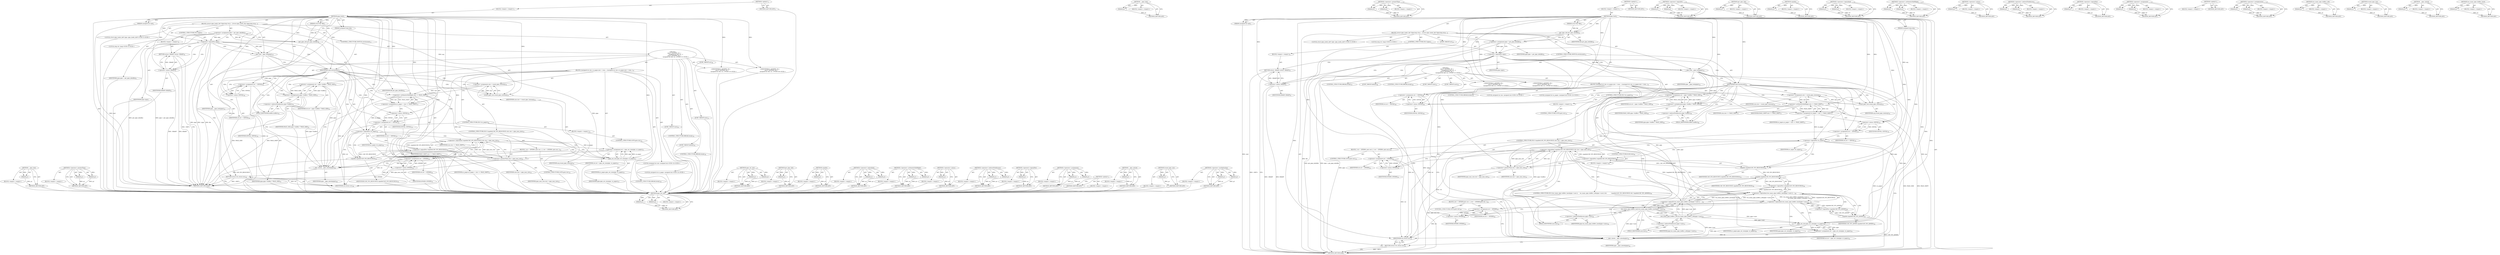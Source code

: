 digraph "too_many_pipe_buffers_hard" {
vulnerable_137 [label=<(METHOD,__pipe_lock)>];
vulnerable_138 [label=<(PARAM,p1)>];
vulnerable_139 [label=<(BLOCK,&lt;empty&gt;,&lt;empty&gt;)>];
vulnerable_140 [label=<(METHOD_RETURN,ANY)>];
vulnerable_159 [label=<(METHOD,&lt;operator&gt;.greaterThan)>];
vulnerable_160 [label=<(PARAM,p1)>];
vulnerable_161 [label=<(PARAM,p2)>];
vulnerable_162 [label=<(BLOCK,&lt;empty&gt;,&lt;empty&gt;)>];
vulnerable_163 [label=<(METHOD_RETURN,ANY)>];
vulnerable_6 [label=<(METHOD,&lt;global&gt;)<SUB>1</SUB>>];
vulnerable_7 [label=<(BLOCK,&lt;empty&gt;,&lt;empty&gt;)<SUB>1</SUB>>];
vulnerable_8 [label=<(METHOD,pipe_fcntl)<SUB>1</SUB>>];
vulnerable_9 [label=<(PARAM,struct file *file)<SUB>1</SUB>>];
vulnerable_10 [label=<(PARAM,unsigned int cmd)<SUB>1</SUB>>];
vulnerable_11 [label=<(PARAM,unsigned long arg)<SUB>1</SUB>>];
vulnerable_12 [label=<(BLOCK,{
	struct pipe_inode_info *pipe;
	long ret;

	p...,{
	struct pipe_inode_info *pipe;
	long ret;

	p...)<SUB>2</SUB>>];
vulnerable_13 [label="<(LOCAL,struct pipe_inode_info* pipe: pipe_inode_info*)<SUB>3</SUB>>"];
vulnerable_14 [label="<(LOCAL,long ret: long)<SUB>4</SUB>>"];
vulnerable_15 [label=<(&lt;operator&gt;.assignment,pipe = get_pipe_info(file))<SUB>6</SUB>>];
vulnerable_16 [label=<(IDENTIFIER,pipe,pipe = get_pipe_info(file))<SUB>6</SUB>>];
vulnerable_17 [label=<(get_pipe_info,get_pipe_info(file))<SUB>6</SUB>>];
vulnerable_18 [label=<(IDENTIFIER,file,get_pipe_info(file))<SUB>6</SUB>>];
vulnerable_19 [label=<(CONTROL_STRUCTURE,IF,if (!pipe))<SUB>7</SUB>>];
vulnerable_20 [label=<(&lt;operator&gt;.logicalNot,!pipe)<SUB>7</SUB>>];
vulnerable_21 [label=<(IDENTIFIER,pipe,!pipe)<SUB>7</SUB>>];
vulnerable_22 [label=<(BLOCK,&lt;empty&gt;,&lt;empty&gt;)<SUB>8</SUB>>];
vulnerable_23 [label=<(RETURN,return -EBADF;,return -EBADF;)<SUB>8</SUB>>];
vulnerable_24 [label=<(&lt;operator&gt;.minus,-EBADF)<SUB>8</SUB>>];
vulnerable_25 [label=<(IDENTIFIER,EBADF,-EBADF)<SUB>8</SUB>>];
vulnerable_26 [label=<(__pipe_lock,__pipe_lock(pipe))<SUB>10</SUB>>];
vulnerable_27 [label=<(IDENTIFIER,pipe,__pipe_lock(pipe))<SUB>10</SUB>>];
vulnerable_28 [label=<(CONTROL_STRUCTURE,SWITCH,switch(cmd))<SUB>12</SUB>>];
vulnerable_29 [label=<(IDENTIFIER,cmd,switch(cmd))<SUB>12</SUB>>];
vulnerable_30 [label="<(BLOCK,{
	case F_SETPIPE_SZ: {
		unsigned int size, nr...,{
	case F_SETPIPE_SZ: {
		unsigned int size, nr...)<SUB>12</SUB>>"];
vulnerable_31 [label=<(JUMP_TARGET,case)<SUB>13</SUB>>];
vulnerable_32 [label="<(IDENTIFIER,F_SETPIPE_SZ,{
	case F_SETPIPE_SZ: {
		unsigned int size, nr...)<SUB>13</SUB>>"];
vulnerable_33 [label=<(BLOCK,{
		unsigned int size, nr_pages;

		size = roun...,{
		unsigned int size, nr_pages;

		size = roun...)<SUB>13</SUB>>];
vulnerable_34 [label="<(LOCAL,unsigned int size: unsigned int)<SUB>14</SUB>>"];
vulnerable_35 [label="<(LOCAL,unsigned int nr_pages: unsigned int)<SUB>14</SUB>>"];
vulnerable_36 [label=<(&lt;operator&gt;.assignment,size = round_pipe_size(arg))<SUB>16</SUB>>];
vulnerable_37 [label=<(IDENTIFIER,size,size = round_pipe_size(arg))<SUB>16</SUB>>];
vulnerable_38 [label=<(round_pipe_size,round_pipe_size(arg))<SUB>16</SUB>>];
vulnerable_39 [label=<(IDENTIFIER,arg,round_pipe_size(arg))<SUB>16</SUB>>];
vulnerable_40 [label=<(&lt;operator&gt;.assignment,nr_pages = size &gt;&gt; PAGE_SHIFT)<SUB>17</SUB>>];
vulnerable_41 [label=<(IDENTIFIER,nr_pages,nr_pages = size &gt;&gt; PAGE_SHIFT)<SUB>17</SUB>>];
vulnerable_42 [label=<(&lt;operator&gt;.arithmeticShiftRight,size &gt;&gt; PAGE_SHIFT)<SUB>17</SUB>>];
vulnerable_43 [label=<(IDENTIFIER,size,size &gt;&gt; PAGE_SHIFT)<SUB>17</SUB>>];
vulnerable_44 [label=<(IDENTIFIER,PAGE_SHIFT,size &gt;&gt; PAGE_SHIFT)<SUB>17</SUB>>];
vulnerable_45 [label=<(&lt;operator&gt;.assignment,ret = -EINVAL)<SUB>19</SUB>>];
vulnerable_46 [label=<(IDENTIFIER,ret,ret = -EINVAL)<SUB>19</SUB>>];
vulnerable_47 [label=<(&lt;operator&gt;.minus,-EINVAL)<SUB>19</SUB>>];
vulnerable_48 [label=<(IDENTIFIER,EINVAL,-EINVAL)<SUB>19</SUB>>];
vulnerable_49 [label=<(CONTROL_STRUCTURE,IF,if (!nr_pages))<SUB>20</SUB>>];
vulnerable_50 [label=<(&lt;operator&gt;.logicalNot,!nr_pages)<SUB>20</SUB>>];
vulnerable_51 [label=<(IDENTIFIER,nr_pages,!nr_pages)<SUB>20</SUB>>];
vulnerable_52 [label=<(BLOCK,&lt;empty&gt;,&lt;empty&gt;)<SUB>21</SUB>>];
vulnerable_53 [label=<(CONTROL_STRUCTURE,GOTO,goto out;)<SUB>21</SUB>>];
vulnerable_54 [label=<(CONTROL_STRUCTURE,IF,if (!capable(CAP_SYS_RESOURCE) &amp;&amp; size &gt; pipe_max_size))<SUB>23</SUB>>];
vulnerable_55 [label=<(&lt;operator&gt;.logicalAnd,!capable(CAP_SYS_RESOURCE) &amp;&amp; size &gt; pipe_max_size)<SUB>23</SUB>>];
vulnerable_56 [label=<(&lt;operator&gt;.logicalNot,!capable(CAP_SYS_RESOURCE))<SUB>23</SUB>>];
vulnerable_57 [label=<(capable,capable(CAP_SYS_RESOURCE))<SUB>23</SUB>>];
vulnerable_58 [label=<(IDENTIFIER,CAP_SYS_RESOURCE,capable(CAP_SYS_RESOURCE))<SUB>23</SUB>>];
vulnerable_59 [label=<(&lt;operator&gt;.greaterThan,size &gt; pipe_max_size)<SUB>23</SUB>>];
vulnerable_60 [label=<(IDENTIFIER,size,size &gt; pipe_max_size)<SUB>23</SUB>>];
vulnerable_61 [label=<(IDENTIFIER,pipe_max_size,size &gt; pipe_max_size)<SUB>23</SUB>>];
vulnerable_62 [label=<(BLOCK,{
 			ret = -EPERM;
 			goto out;
 		},{
 			ret = -EPERM;
 			goto out;
 		})<SUB>23</SUB>>];
vulnerable_63 [label=<(&lt;operator&gt;.assignment,ret = -EPERM)<SUB>24</SUB>>];
vulnerable_64 [label=<(IDENTIFIER,ret,ret = -EPERM)<SUB>24</SUB>>];
vulnerable_65 [label=<(&lt;operator&gt;.minus,-EPERM)<SUB>24</SUB>>];
vulnerable_66 [label=<(IDENTIFIER,EPERM,-EPERM)<SUB>24</SUB>>];
vulnerable_67 [label=<(CONTROL_STRUCTURE,GOTO,goto out;)<SUB>25</SUB>>];
vulnerable_68 [label=<(&lt;operator&gt;.assignment,ret = pipe_set_size(pipe, nr_pages))<SUB>27</SUB>>];
vulnerable_69 [label=<(IDENTIFIER,ret,ret = pipe_set_size(pipe, nr_pages))<SUB>27</SUB>>];
vulnerable_70 [label=<(pipe_set_size,pipe_set_size(pipe, nr_pages))<SUB>27</SUB>>];
vulnerable_71 [label=<(IDENTIFIER,pipe,pipe_set_size(pipe, nr_pages))<SUB>27</SUB>>];
vulnerable_72 [label=<(IDENTIFIER,nr_pages,pipe_set_size(pipe, nr_pages))<SUB>27</SUB>>];
vulnerable_73 [label=<(CONTROL_STRUCTURE,BREAK,break;)<SUB>28</SUB>>];
vulnerable_74 [label=<(JUMP_TARGET,case)<SUB>30</SUB>>];
vulnerable_75 [label="<(IDENTIFIER,F_GETPIPE_SZ,{
	case F_SETPIPE_SZ: {
		unsigned int size, nr...)<SUB>30</SUB>>"];
vulnerable_76 [label=<(&lt;operator&gt;.assignment,ret = pipe-&gt;buffers * PAGE_SIZE)<SUB>31</SUB>>];
vulnerable_77 [label=<(IDENTIFIER,ret,ret = pipe-&gt;buffers * PAGE_SIZE)<SUB>31</SUB>>];
vulnerable_78 [label=<(&lt;operator&gt;.multiplication,pipe-&gt;buffers * PAGE_SIZE)<SUB>31</SUB>>];
vulnerable_79 [label=<(&lt;operator&gt;.indirectFieldAccess,pipe-&gt;buffers)<SUB>31</SUB>>];
vulnerable_80 [label=<(IDENTIFIER,pipe,pipe-&gt;buffers * PAGE_SIZE)<SUB>31</SUB>>];
vulnerable_81 [label=<(FIELD_IDENTIFIER,buffers,buffers)<SUB>31</SUB>>];
vulnerable_82 [label=<(IDENTIFIER,PAGE_SIZE,pipe-&gt;buffers * PAGE_SIZE)<SUB>31</SUB>>];
vulnerable_83 [label=<(CONTROL_STRUCTURE,BREAK,break;)<SUB>32</SUB>>];
vulnerable_84 [label=<(JUMP_TARGET,default)<SUB>33</SUB>>];
vulnerable_85 [label=<(&lt;operator&gt;.assignment,ret = -EINVAL)<SUB>34</SUB>>];
vulnerable_86 [label=<(IDENTIFIER,ret,ret = -EINVAL)<SUB>34</SUB>>];
vulnerable_87 [label=<(&lt;operator&gt;.minus,-EINVAL)<SUB>34</SUB>>];
vulnerable_88 [label=<(IDENTIFIER,EINVAL,-EINVAL)<SUB>34</SUB>>];
vulnerable_89 [label=<(CONTROL_STRUCTURE,BREAK,break;)<SUB>35</SUB>>];
vulnerable_90 [label=<(JUMP_TARGET,out)<SUB>38</SUB>>];
vulnerable_91 [label=<(__pipe_unlock,__pipe_unlock(pipe))<SUB>39</SUB>>];
vulnerable_92 [label=<(IDENTIFIER,pipe,__pipe_unlock(pipe))<SUB>39</SUB>>];
vulnerable_93 [label=<(RETURN,return ret;,return ret;)<SUB>40</SUB>>];
vulnerable_94 [label=<(IDENTIFIER,ret,return ret;)<SUB>40</SUB>>];
vulnerable_95 [label=<(METHOD_RETURN,long)<SUB>1</SUB>>];
vulnerable_97 [label=<(METHOD_RETURN,ANY)<SUB>1</SUB>>];
vulnerable_164 [label=<(METHOD,pipe_set_size)>];
vulnerable_165 [label=<(PARAM,p1)>];
vulnerable_166 [label=<(PARAM,p2)>];
vulnerable_167 [label=<(BLOCK,&lt;empty&gt;,&lt;empty&gt;)>];
vulnerable_168 [label=<(METHOD_RETURN,ANY)>];
vulnerable_125 [label=<(METHOD,get_pipe_info)>];
vulnerable_126 [label=<(PARAM,p1)>];
vulnerable_127 [label=<(BLOCK,&lt;empty&gt;,&lt;empty&gt;)>];
vulnerable_128 [label=<(METHOD_RETURN,ANY)>];
vulnerable_155 [label=<(METHOD,capable)>];
vulnerable_156 [label=<(PARAM,p1)>];
vulnerable_157 [label=<(BLOCK,&lt;empty&gt;,&lt;empty&gt;)>];
vulnerable_158 [label=<(METHOD_RETURN,ANY)>];
vulnerable_150 [label=<(METHOD,&lt;operator&gt;.logicalAnd)>];
vulnerable_151 [label=<(PARAM,p1)>];
vulnerable_152 [label=<(PARAM,p2)>];
vulnerable_153 [label=<(BLOCK,&lt;empty&gt;,&lt;empty&gt;)>];
vulnerable_154 [label=<(METHOD_RETURN,ANY)>];
vulnerable_145 [label=<(METHOD,&lt;operator&gt;.arithmeticShiftRight)>];
vulnerable_146 [label=<(PARAM,p1)>];
vulnerable_147 [label=<(PARAM,p2)>];
vulnerable_148 [label=<(BLOCK,&lt;empty&gt;,&lt;empty&gt;)>];
vulnerable_149 [label=<(METHOD_RETURN,ANY)>];
vulnerable_133 [label=<(METHOD,&lt;operator&gt;.minus)>];
vulnerable_134 [label=<(PARAM,p1)>];
vulnerable_135 [label=<(BLOCK,&lt;empty&gt;,&lt;empty&gt;)>];
vulnerable_136 [label=<(METHOD_RETURN,ANY)>];
vulnerable_174 [label=<(METHOD,&lt;operator&gt;.indirectFieldAccess)>];
vulnerable_175 [label=<(PARAM,p1)>];
vulnerable_176 [label=<(PARAM,p2)>];
vulnerable_177 [label=<(BLOCK,&lt;empty&gt;,&lt;empty&gt;)>];
vulnerable_178 [label=<(METHOD_RETURN,ANY)>];
vulnerable_129 [label=<(METHOD,&lt;operator&gt;.logicalNot)>];
vulnerable_130 [label=<(PARAM,p1)>];
vulnerable_131 [label=<(BLOCK,&lt;empty&gt;,&lt;empty&gt;)>];
vulnerable_132 [label=<(METHOD_RETURN,ANY)>];
vulnerable_120 [label=<(METHOD,&lt;operator&gt;.assignment)>];
vulnerable_121 [label=<(PARAM,p1)>];
vulnerable_122 [label=<(PARAM,p2)>];
vulnerable_123 [label=<(BLOCK,&lt;empty&gt;,&lt;empty&gt;)>];
vulnerable_124 [label=<(METHOD_RETURN,ANY)>];
vulnerable_114 [label=<(METHOD,&lt;global&gt;)<SUB>1</SUB>>];
vulnerable_115 [label=<(BLOCK,&lt;empty&gt;,&lt;empty&gt;)>];
vulnerable_116 [label=<(METHOD_RETURN,ANY)>];
vulnerable_179 [label=<(METHOD,__pipe_unlock)>];
vulnerable_180 [label=<(PARAM,p1)>];
vulnerable_181 [label=<(BLOCK,&lt;empty&gt;,&lt;empty&gt;)>];
vulnerable_182 [label=<(METHOD_RETURN,ANY)>];
vulnerable_141 [label=<(METHOD,round_pipe_size)>];
vulnerable_142 [label=<(PARAM,p1)>];
vulnerable_143 [label=<(BLOCK,&lt;empty&gt;,&lt;empty&gt;)>];
vulnerable_144 [label=<(METHOD_RETURN,ANY)>];
vulnerable_169 [label=<(METHOD,&lt;operator&gt;.multiplication)>];
vulnerable_170 [label=<(PARAM,p1)>];
vulnerable_171 [label=<(PARAM,p2)>];
vulnerable_172 [label=<(BLOCK,&lt;empty&gt;,&lt;empty&gt;)>];
vulnerable_173 [label=<(METHOD_RETURN,ANY)>];
fixed_208 [label=<(METHOD,pipe_set_size)>];
fixed_209 [label=<(PARAM,p1)>];
fixed_210 [label=<(PARAM,p2)>];
fixed_211 [label=<(BLOCK,&lt;empty&gt;,&lt;empty&gt;)>];
fixed_212 [label=<(METHOD_RETURN,ANY)>];
fixed_163 [label=<(METHOD,__pipe_lock)>];
fixed_164 [label=<(PARAM,p1)>];
fixed_165 [label=<(BLOCK,&lt;empty&gt;,&lt;empty&gt;)>];
fixed_166 [label=<(METHOD_RETURN,ANY)>];
fixed_185 [label=<(METHOD,&lt;operator&gt;.greaterThan)>];
fixed_186 [label=<(PARAM,p1)>];
fixed_187 [label=<(PARAM,p2)>];
fixed_188 [label=<(BLOCK,&lt;empty&gt;,&lt;empty&gt;)>];
fixed_189 [label=<(METHOD_RETURN,ANY)>];
fixed_6 [label=<(METHOD,&lt;global&gt;)<SUB>1</SUB>>];
fixed_7 [label=<(BLOCK,&lt;empty&gt;,&lt;empty&gt;)<SUB>1</SUB>>];
fixed_8 [label=<(METHOD,pipe_fcntl)<SUB>1</SUB>>];
fixed_9 [label=<(PARAM,struct file *file)<SUB>1</SUB>>];
fixed_10 [label=<(PARAM,unsigned int cmd)<SUB>1</SUB>>];
fixed_11 [label=<(PARAM,unsigned long arg)<SUB>1</SUB>>];
fixed_12 [label=<(BLOCK,{
	struct pipe_inode_info *pipe;
	long ret;

	p...,{
	struct pipe_inode_info *pipe;
	long ret;

	p...)<SUB>2</SUB>>];
fixed_13 [label="<(LOCAL,struct pipe_inode_info* pipe: pipe_inode_info*)<SUB>3</SUB>>"];
fixed_14 [label="<(LOCAL,long ret: long)<SUB>4</SUB>>"];
fixed_15 [label=<(&lt;operator&gt;.assignment,pipe = get_pipe_info(file))<SUB>6</SUB>>];
fixed_16 [label=<(IDENTIFIER,pipe,pipe = get_pipe_info(file))<SUB>6</SUB>>];
fixed_17 [label=<(get_pipe_info,get_pipe_info(file))<SUB>6</SUB>>];
fixed_18 [label=<(IDENTIFIER,file,get_pipe_info(file))<SUB>6</SUB>>];
fixed_19 [label=<(CONTROL_STRUCTURE,IF,if (!pipe))<SUB>7</SUB>>];
fixed_20 [label=<(&lt;operator&gt;.logicalNot,!pipe)<SUB>7</SUB>>];
fixed_21 [label=<(IDENTIFIER,pipe,!pipe)<SUB>7</SUB>>];
fixed_22 [label=<(BLOCK,&lt;empty&gt;,&lt;empty&gt;)<SUB>8</SUB>>];
fixed_23 [label=<(RETURN,return -EBADF;,return -EBADF;)<SUB>8</SUB>>];
fixed_24 [label=<(&lt;operator&gt;.minus,-EBADF)<SUB>8</SUB>>];
fixed_25 [label=<(IDENTIFIER,EBADF,-EBADF)<SUB>8</SUB>>];
fixed_26 [label=<(__pipe_lock,__pipe_lock(pipe))<SUB>10</SUB>>];
fixed_27 [label=<(IDENTIFIER,pipe,__pipe_lock(pipe))<SUB>10</SUB>>];
fixed_28 [label=<(CONTROL_STRUCTURE,SWITCH,switch(cmd))<SUB>12</SUB>>];
fixed_29 [label=<(IDENTIFIER,cmd,switch(cmd))<SUB>12</SUB>>];
fixed_30 [label="<(BLOCK,{
	case F_SETPIPE_SZ: {
		unsigned int size, nr...,{
	case F_SETPIPE_SZ: {
		unsigned int size, nr...)<SUB>12</SUB>>"];
fixed_31 [label=<(JUMP_TARGET,case)<SUB>13</SUB>>];
fixed_32 [label="<(IDENTIFIER,F_SETPIPE_SZ,{
	case F_SETPIPE_SZ: {
		unsigned int size, nr...)<SUB>13</SUB>>"];
fixed_33 [label=<(BLOCK,{
		unsigned int size, nr_pages;

		size = roun...,{
		unsigned int size, nr_pages;

		size = roun...)<SUB>13</SUB>>];
fixed_34 [label="<(LOCAL,unsigned int size: unsigned int)<SUB>14</SUB>>"];
fixed_35 [label="<(LOCAL,unsigned int nr_pages: unsigned int)<SUB>14</SUB>>"];
fixed_36 [label=<(&lt;operator&gt;.assignment,size = round_pipe_size(arg))<SUB>16</SUB>>];
fixed_37 [label=<(IDENTIFIER,size,size = round_pipe_size(arg))<SUB>16</SUB>>];
fixed_38 [label=<(round_pipe_size,round_pipe_size(arg))<SUB>16</SUB>>];
fixed_39 [label=<(IDENTIFIER,arg,round_pipe_size(arg))<SUB>16</SUB>>];
fixed_40 [label=<(&lt;operator&gt;.assignment,nr_pages = size &gt;&gt; PAGE_SHIFT)<SUB>17</SUB>>];
fixed_41 [label=<(IDENTIFIER,nr_pages,nr_pages = size &gt;&gt; PAGE_SHIFT)<SUB>17</SUB>>];
fixed_42 [label=<(&lt;operator&gt;.arithmeticShiftRight,size &gt;&gt; PAGE_SHIFT)<SUB>17</SUB>>];
fixed_43 [label=<(IDENTIFIER,size,size &gt;&gt; PAGE_SHIFT)<SUB>17</SUB>>];
fixed_44 [label=<(IDENTIFIER,PAGE_SHIFT,size &gt;&gt; PAGE_SHIFT)<SUB>17</SUB>>];
fixed_45 [label=<(&lt;operator&gt;.assignment,ret = -EINVAL)<SUB>19</SUB>>];
fixed_46 [label=<(IDENTIFIER,ret,ret = -EINVAL)<SUB>19</SUB>>];
fixed_47 [label=<(&lt;operator&gt;.minus,-EINVAL)<SUB>19</SUB>>];
fixed_48 [label=<(IDENTIFIER,EINVAL,-EINVAL)<SUB>19</SUB>>];
fixed_49 [label=<(CONTROL_STRUCTURE,IF,if (!nr_pages))<SUB>20</SUB>>];
fixed_50 [label=<(&lt;operator&gt;.logicalNot,!nr_pages)<SUB>20</SUB>>];
fixed_51 [label=<(IDENTIFIER,nr_pages,!nr_pages)<SUB>20</SUB>>];
fixed_52 [label=<(BLOCK,&lt;empty&gt;,&lt;empty&gt;)<SUB>21</SUB>>];
fixed_53 [label=<(CONTROL_STRUCTURE,GOTO,goto out;)<SUB>21</SUB>>];
fixed_54 [label=<(CONTROL_STRUCTURE,IF,if (!capable(CAP_SYS_RESOURCE) &amp;&amp; size &gt; pipe_max_size))<SUB>23</SUB>>];
fixed_55 [label=<(&lt;operator&gt;.logicalAnd,!capable(CAP_SYS_RESOURCE) &amp;&amp; size &gt; pipe_max_size)<SUB>23</SUB>>];
fixed_56 [label=<(&lt;operator&gt;.logicalNot,!capable(CAP_SYS_RESOURCE))<SUB>23</SUB>>];
fixed_57 [label=<(capable,capable(CAP_SYS_RESOURCE))<SUB>23</SUB>>];
fixed_58 [label=<(IDENTIFIER,CAP_SYS_RESOURCE,capable(CAP_SYS_RESOURCE))<SUB>23</SUB>>];
fixed_59 [label=<(&lt;operator&gt;.greaterThan,size &gt; pipe_max_size)<SUB>23</SUB>>];
fixed_60 [label=<(IDENTIFIER,size,size &gt; pipe_max_size)<SUB>23</SUB>>];
fixed_61 [label=<(IDENTIFIER,pipe_max_size,size &gt; pipe_max_size)<SUB>23</SUB>>];
fixed_62 [label=<(BLOCK,{
 			ret = -EPERM;
 			goto out;
		},{
 			ret = -EPERM;
 			goto out;
		})<SUB>23</SUB>>];
fixed_63 [label=<(&lt;operator&gt;.assignment,ret = -EPERM)<SUB>24</SUB>>];
fixed_64 [label=<(IDENTIFIER,ret,ret = -EPERM)<SUB>24</SUB>>];
fixed_65 [label=<(&lt;operator&gt;.minus,-EPERM)<SUB>24</SUB>>];
fixed_66 [label=<(IDENTIFIER,EPERM,-EPERM)<SUB>24</SUB>>];
fixed_67 [label=<(CONTROL_STRUCTURE,GOTO,goto out;)<SUB>25</SUB>>];
fixed_68 [label=<(CONTROL_STRUCTURE,ELSE,else)<SUB>26</SUB>>];
fixed_69 [label=<(BLOCK,&lt;empty&gt;,&lt;empty&gt;)<SUB>26</SUB>>];
fixed_70 [label=<(CONTROL_STRUCTURE,IF,if ((too_many_pipe_buffers_hard(pipe-&gt;user) ||
			    too_many_pipe_buffers_soft(pipe-&gt;user)) &amp;&amp;
		           !capable(CAP_SYS_RESOURCE) &amp;&amp; !capable(CAP_SYS_ADMIN)))<SUB>26</SUB>>];
fixed_71 [label=<(&lt;operator&gt;.logicalAnd,(too_many_pipe_buffers_hard(pipe-&gt;user) ||
			 ...)<SUB>26</SUB>>];
fixed_72 [label=<(&lt;operator&gt;.logicalAnd,(too_many_pipe_buffers_hard(pipe-&gt;user) ||
			 ...)<SUB>26</SUB>>];
fixed_73 [label=<(&lt;operator&gt;.logicalOr,too_many_pipe_buffers_hard(pipe-&gt;user) ||
			  ...)<SUB>26</SUB>>];
fixed_74 [label=<(too_many_pipe_buffers_hard,too_many_pipe_buffers_hard(pipe-&gt;user))<SUB>26</SUB>>];
fixed_75 [label=<(&lt;operator&gt;.indirectFieldAccess,pipe-&gt;user)<SUB>26</SUB>>];
fixed_76 [label=<(IDENTIFIER,pipe,too_many_pipe_buffers_hard(pipe-&gt;user))<SUB>26</SUB>>];
fixed_77 [label=<(FIELD_IDENTIFIER,user,user)<SUB>26</SUB>>];
fixed_78 [label=<(too_many_pipe_buffers_soft,too_many_pipe_buffers_soft(pipe-&gt;user))<SUB>27</SUB>>];
fixed_79 [label=<(&lt;operator&gt;.indirectFieldAccess,pipe-&gt;user)<SUB>27</SUB>>];
fixed_80 [label=<(IDENTIFIER,pipe,too_many_pipe_buffers_soft(pipe-&gt;user))<SUB>27</SUB>>];
fixed_81 [label=<(FIELD_IDENTIFIER,user,user)<SUB>27</SUB>>];
fixed_82 [label=<(&lt;operator&gt;.logicalNot,!capable(CAP_SYS_RESOURCE))<SUB>28</SUB>>];
fixed_83 [label=<(capable,capable(CAP_SYS_RESOURCE))<SUB>28</SUB>>];
fixed_84 [label=<(IDENTIFIER,CAP_SYS_RESOURCE,capable(CAP_SYS_RESOURCE))<SUB>28</SUB>>];
fixed_85 [label=<(&lt;operator&gt;.logicalNot,!capable(CAP_SYS_ADMIN))<SUB>28</SUB>>];
fixed_86 [label=<(capable,capable(CAP_SYS_ADMIN))<SUB>28</SUB>>];
fixed_87 [label=<(IDENTIFIER,CAP_SYS_ADMIN,capable(CAP_SYS_ADMIN))<SUB>28</SUB>>];
fixed_88 [label=<(BLOCK,{
			ret = -EPERM;
			goto out;
 		},{
			ret = -EPERM;
			goto out;
 		})<SUB>28</SUB>>];
fixed_89 [label=<(&lt;operator&gt;.assignment,ret = -EPERM)<SUB>29</SUB>>];
fixed_90 [label=<(IDENTIFIER,ret,ret = -EPERM)<SUB>29</SUB>>];
fixed_91 [label=<(&lt;operator&gt;.minus,-EPERM)<SUB>29</SUB>>];
fixed_92 [label=<(IDENTIFIER,EPERM,-EPERM)<SUB>29</SUB>>];
fixed_93 [label=<(CONTROL_STRUCTURE,GOTO,goto out;)<SUB>30</SUB>>];
fixed_94 [label=<(&lt;operator&gt;.assignment,ret = pipe_set_size(pipe, nr_pages))<SUB>32</SUB>>];
fixed_95 [label=<(IDENTIFIER,ret,ret = pipe_set_size(pipe, nr_pages))<SUB>32</SUB>>];
fixed_96 [label=<(pipe_set_size,pipe_set_size(pipe, nr_pages))<SUB>32</SUB>>];
fixed_97 [label=<(IDENTIFIER,pipe,pipe_set_size(pipe, nr_pages))<SUB>32</SUB>>];
fixed_98 [label=<(IDENTIFIER,nr_pages,pipe_set_size(pipe, nr_pages))<SUB>32</SUB>>];
fixed_99 [label=<(CONTROL_STRUCTURE,BREAK,break;)<SUB>33</SUB>>];
fixed_100 [label=<(JUMP_TARGET,case)<SUB>35</SUB>>];
fixed_101 [label="<(IDENTIFIER,F_GETPIPE_SZ,{
	case F_SETPIPE_SZ: {
		unsigned int size, nr...)<SUB>35</SUB>>"];
fixed_102 [label=<(&lt;operator&gt;.assignment,ret = pipe-&gt;buffers * PAGE_SIZE)<SUB>36</SUB>>];
fixed_103 [label=<(IDENTIFIER,ret,ret = pipe-&gt;buffers * PAGE_SIZE)<SUB>36</SUB>>];
fixed_104 [label=<(&lt;operator&gt;.multiplication,pipe-&gt;buffers * PAGE_SIZE)<SUB>36</SUB>>];
fixed_105 [label=<(&lt;operator&gt;.indirectFieldAccess,pipe-&gt;buffers)<SUB>36</SUB>>];
fixed_106 [label=<(IDENTIFIER,pipe,pipe-&gt;buffers * PAGE_SIZE)<SUB>36</SUB>>];
fixed_107 [label=<(FIELD_IDENTIFIER,buffers,buffers)<SUB>36</SUB>>];
fixed_108 [label=<(IDENTIFIER,PAGE_SIZE,pipe-&gt;buffers * PAGE_SIZE)<SUB>36</SUB>>];
fixed_109 [label=<(CONTROL_STRUCTURE,BREAK,break;)<SUB>37</SUB>>];
fixed_110 [label=<(JUMP_TARGET,default)<SUB>38</SUB>>];
fixed_111 [label=<(&lt;operator&gt;.assignment,ret = -EINVAL)<SUB>39</SUB>>];
fixed_112 [label=<(IDENTIFIER,ret,ret = -EINVAL)<SUB>39</SUB>>];
fixed_113 [label=<(&lt;operator&gt;.minus,-EINVAL)<SUB>39</SUB>>];
fixed_114 [label=<(IDENTIFIER,EINVAL,-EINVAL)<SUB>39</SUB>>];
fixed_115 [label=<(CONTROL_STRUCTURE,BREAK,break;)<SUB>40</SUB>>];
fixed_116 [label=<(JUMP_TARGET,out)<SUB>43</SUB>>];
fixed_117 [label=<(__pipe_unlock,__pipe_unlock(pipe))<SUB>44</SUB>>];
fixed_118 [label=<(IDENTIFIER,pipe,__pipe_unlock(pipe))<SUB>44</SUB>>];
fixed_119 [label=<(RETURN,return ret;,return ret;)<SUB>45</SUB>>];
fixed_120 [label=<(IDENTIFIER,ret,return ret;)<SUB>45</SUB>>];
fixed_121 [label=<(METHOD_RETURN,long)<SUB>1</SUB>>];
fixed_123 [label=<(METHOD_RETURN,ANY)<SUB>1</SUB>>];
fixed_190 [label=<(METHOD,&lt;operator&gt;.logicalOr)>];
fixed_191 [label=<(PARAM,p1)>];
fixed_192 [label=<(PARAM,p2)>];
fixed_193 [label=<(BLOCK,&lt;empty&gt;,&lt;empty&gt;)>];
fixed_194 [label=<(METHOD_RETURN,ANY)>];
fixed_151 [label=<(METHOD,get_pipe_info)>];
fixed_152 [label=<(PARAM,p1)>];
fixed_153 [label=<(BLOCK,&lt;empty&gt;,&lt;empty&gt;)>];
fixed_154 [label=<(METHOD_RETURN,ANY)>];
fixed_181 [label=<(METHOD,capable)>];
fixed_182 [label=<(PARAM,p1)>];
fixed_183 [label=<(BLOCK,&lt;empty&gt;,&lt;empty&gt;)>];
fixed_184 [label=<(METHOD_RETURN,ANY)>];
fixed_176 [label=<(METHOD,&lt;operator&gt;.logicalAnd)>];
fixed_177 [label=<(PARAM,p1)>];
fixed_178 [label=<(PARAM,p2)>];
fixed_179 [label=<(BLOCK,&lt;empty&gt;,&lt;empty&gt;)>];
fixed_180 [label=<(METHOD_RETURN,ANY)>];
fixed_171 [label=<(METHOD,&lt;operator&gt;.arithmeticShiftRight)>];
fixed_172 [label=<(PARAM,p1)>];
fixed_173 [label=<(PARAM,p2)>];
fixed_174 [label=<(BLOCK,&lt;empty&gt;,&lt;empty&gt;)>];
fixed_175 [label=<(METHOD_RETURN,ANY)>];
fixed_159 [label=<(METHOD,&lt;operator&gt;.minus)>];
fixed_160 [label=<(PARAM,p1)>];
fixed_161 [label=<(BLOCK,&lt;empty&gt;,&lt;empty&gt;)>];
fixed_162 [label=<(METHOD_RETURN,ANY)>];
fixed_199 [label=<(METHOD,&lt;operator&gt;.indirectFieldAccess)>];
fixed_200 [label=<(PARAM,p1)>];
fixed_201 [label=<(PARAM,p2)>];
fixed_202 [label=<(BLOCK,&lt;empty&gt;,&lt;empty&gt;)>];
fixed_203 [label=<(METHOD_RETURN,ANY)>];
fixed_155 [label=<(METHOD,&lt;operator&gt;.logicalNot)>];
fixed_156 [label=<(PARAM,p1)>];
fixed_157 [label=<(BLOCK,&lt;empty&gt;,&lt;empty&gt;)>];
fixed_158 [label=<(METHOD_RETURN,ANY)>];
fixed_146 [label=<(METHOD,&lt;operator&gt;.assignment)>];
fixed_147 [label=<(PARAM,p1)>];
fixed_148 [label=<(PARAM,p2)>];
fixed_149 [label=<(BLOCK,&lt;empty&gt;,&lt;empty&gt;)>];
fixed_150 [label=<(METHOD_RETURN,ANY)>];
fixed_140 [label=<(METHOD,&lt;global&gt;)<SUB>1</SUB>>];
fixed_141 [label=<(BLOCK,&lt;empty&gt;,&lt;empty&gt;)>];
fixed_142 [label=<(METHOD_RETURN,ANY)>];
fixed_213 [label=<(METHOD,&lt;operator&gt;.multiplication)>];
fixed_214 [label=<(PARAM,p1)>];
fixed_215 [label=<(PARAM,p2)>];
fixed_216 [label=<(BLOCK,&lt;empty&gt;,&lt;empty&gt;)>];
fixed_217 [label=<(METHOD_RETURN,ANY)>];
fixed_204 [label=<(METHOD,too_many_pipe_buffers_soft)>];
fixed_205 [label=<(PARAM,p1)>];
fixed_206 [label=<(BLOCK,&lt;empty&gt;,&lt;empty&gt;)>];
fixed_207 [label=<(METHOD_RETURN,ANY)>];
fixed_167 [label=<(METHOD,round_pipe_size)>];
fixed_168 [label=<(PARAM,p1)>];
fixed_169 [label=<(BLOCK,&lt;empty&gt;,&lt;empty&gt;)>];
fixed_170 [label=<(METHOD_RETURN,ANY)>];
fixed_218 [label=<(METHOD,__pipe_unlock)>];
fixed_219 [label=<(PARAM,p1)>];
fixed_220 [label=<(BLOCK,&lt;empty&gt;,&lt;empty&gt;)>];
fixed_221 [label=<(METHOD_RETURN,ANY)>];
fixed_195 [label=<(METHOD,too_many_pipe_buffers_hard)>];
fixed_196 [label=<(PARAM,p1)>];
fixed_197 [label=<(BLOCK,&lt;empty&gt;,&lt;empty&gt;)>];
fixed_198 [label=<(METHOD_RETURN,ANY)>];
vulnerable_137 -> vulnerable_138  [key=0, label="AST: "];
vulnerable_137 -> vulnerable_138  [key=1, label="DDG: "];
vulnerable_137 -> vulnerable_139  [key=0, label="AST: "];
vulnerable_137 -> vulnerable_140  [key=0, label="AST: "];
vulnerable_137 -> vulnerable_140  [key=1, label="CFG: "];
vulnerable_138 -> vulnerable_140  [key=0, label="DDG: p1"];
vulnerable_139 -> fixed_208  [key=0];
vulnerable_140 -> fixed_208  [key=0];
vulnerable_159 -> vulnerable_160  [key=0, label="AST: "];
vulnerable_159 -> vulnerable_160  [key=1, label="DDG: "];
vulnerable_159 -> vulnerable_162  [key=0, label="AST: "];
vulnerable_159 -> vulnerable_161  [key=0, label="AST: "];
vulnerable_159 -> vulnerable_161  [key=1, label="DDG: "];
vulnerable_159 -> vulnerable_163  [key=0, label="AST: "];
vulnerable_159 -> vulnerable_163  [key=1, label="CFG: "];
vulnerable_160 -> vulnerable_163  [key=0, label="DDG: p1"];
vulnerable_161 -> vulnerable_163  [key=0, label="DDG: p2"];
vulnerable_162 -> fixed_208  [key=0];
vulnerable_163 -> fixed_208  [key=0];
vulnerable_6 -> vulnerable_7  [key=0, label="AST: "];
vulnerable_6 -> vulnerable_97  [key=0, label="AST: "];
vulnerable_6 -> vulnerable_97  [key=1, label="CFG: "];
vulnerable_7 -> vulnerable_8  [key=0, label="AST: "];
vulnerable_8 -> vulnerable_9  [key=0, label="AST: "];
vulnerable_8 -> vulnerable_9  [key=1, label="DDG: "];
vulnerable_8 -> vulnerable_10  [key=0, label="AST: "];
vulnerable_8 -> vulnerable_10  [key=1, label="DDG: "];
vulnerable_8 -> vulnerable_11  [key=0, label="AST: "];
vulnerable_8 -> vulnerable_11  [key=1, label="DDG: "];
vulnerable_8 -> vulnerable_12  [key=0, label="AST: "];
vulnerable_8 -> vulnerable_95  [key=0, label="AST: "];
vulnerable_8 -> vulnerable_17  [key=0, label="CFG: "];
vulnerable_8 -> vulnerable_17  [key=1, label="DDG: "];
vulnerable_8 -> vulnerable_26  [key=0, label="DDG: "];
vulnerable_8 -> vulnerable_29  [key=0, label="DDG: "];
vulnerable_8 -> vulnerable_91  [key=0, label="DDG: "];
vulnerable_8 -> vulnerable_94  [key=0, label="DDG: "];
vulnerable_8 -> vulnerable_20  [key=0, label="DDG: "];
vulnerable_8 -> vulnerable_32  [key=0, label="DDG: "];
vulnerable_8 -> vulnerable_75  [key=0, label="DDG: "];
vulnerable_8 -> vulnerable_24  [key=0, label="DDG: "];
vulnerable_8 -> vulnerable_78  [key=0, label="DDG: "];
vulnerable_8 -> vulnerable_87  [key=0, label="DDG: "];
vulnerable_8 -> vulnerable_38  [key=0, label="DDG: "];
vulnerable_8 -> vulnerable_42  [key=0, label="DDG: "];
vulnerable_8 -> vulnerable_47  [key=0, label="DDG: "];
vulnerable_8 -> vulnerable_50  [key=0, label="DDG: "];
vulnerable_8 -> vulnerable_70  [key=0, label="DDG: "];
vulnerable_8 -> vulnerable_59  [key=0, label="DDG: "];
vulnerable_8 -> vulnerable_57  [key=0, label="DDG: "];
vulnerable_8 -> vulnerable_65  [key=0, label="DDG: "];
vulnerable_9 -> vulnerable_17  [key=0, label="DDG: file"];
vulnerable_10 -> vulnerable_95  [key=0, label="DDG: cmd"];
vulnerable_11 -> vulnerable_95  [key=0, label="DDG: arg"];
vulnerable_11 -> vulnerable_38  [key=0, label="DDG: arg"];
vulnerable_12 -> vulnerable_13  [key=0, label="AST: "];
vulnerable_12 -> vulnerable_14  [key=0, label="AST: "];
vulnerable_12 -> vulnerable_15  [key=0, label="AST: "];
vulnerable_12 -> vulnerable_19  [key=0, label="AST: "];
vulnerable_12 -> vulnerable_26  [key=0, label="AST: "];
vulnerable_12 -> vulnerable_28  [key=0, label="AST: "];
vulnerable_12 -> vulnerable_90  [key=0, label="AST: "];
vulnerable_12 -> vulnerable_91  [key=0, label="AST: "];
vulnerable_12 -> vulnerable_93  [key=0, label="AST: "];
vulnerable_13 -> fixed_208  [key=0];
vulnerable_14 -> fixed_208  [key=0];
vulnerable_15 -> vulnerable_16  [key=0, label="AST: "];
vulnerable_15 -> vulnerable_17  [key=0, label="AST: "];
vulnerable_15 -> vulnerable_20  [key=0, label="CFG: "];
vulnerable_15 -> vulnerable_20  [key=1, label="DDG: pipe"];
vulnerable_15 -> vulnerable_95  [key=0, label="DDG: get_pipe_info(file)"];
vulnerable_15 -> vulnerable_95  [key=1, label="DDG: pipe = get_pipe_info(file)"];
vulnerable_16 -> fixed_208  [key=0];
vulnerable_17 -> vulnerable_18  [key=0, label="AST: "];
vulnerable_17 -> vulnerable_15  [key=0, label="CFG: "];
vulnerable_17 -> vulnerable_15  [key=1, label="DDG: file"];
vulnerable_17 -> vulnerable_95  [key=0, label="DDG: file"];
vulnerable_18 -> fixed_208  [key=0];
vulnerable_19 -> vulnerable_20  [key=0, label="AST: "];
vulnerable_19 -> vulnerable_22  [key=0, label="AST: "];
vulnerable_20 -> vulnerable_21  [key=0, label="AST: "];
vulnerable_20 -> vulnerable_24  [key=0, label="CFG: "];
vulnerable_20 -> vulnerable_24  [key=1, label="CDG: "];
vulnerable_20 -> vulnerable_26  [key=0, label="CFG: "];
vulnerable_20 -> vulnerable_26  [key=1, label="DDG: pipe"];
vulnerable_20 -> vulnerable_26  [key=2, label="CDG: "];
vulnerable_20 -> vulnerable_95  [key=0, label="DDG: pipe"];
vulnerable_20 -> vulnerable_95  [key=1, label="DDG: !pipe"];
vulnerable_20 -> vulnerable_29  [key=0, label="CDG: "];
vulnerable_20 -> vulnerable_91  [key=0, label="CDG: "];
vulnerable_20 -> vulnerable_93  [key=0, label="CDG: "];
vulnerable_20 -> vulnerable_23  [key=0, label="CDG: "];
vulnerable_21 -> fixed_208  [key=0];
vulnerable_22 -> vulnerable_23  [key=0, label="AST: "];
vulnerable_23 -> vulnerable_24  [key=0, label="AST: "];
vulnerable_23 -> vulnerable_95  [key=0, label="CFG: "];
vulnerable_23 -> vulnerable_95  [key=1, label="DDG: &lt;RET&gt;"];
vulnerable_24 -> vulnerable_25  [key=0, label="AST: "];
vulnerable_24 -> vulnerable_23  [key=0, label="CFG: "];
vulnerable_24 -> vulnerable_23  [key=1, label="DDG: -EBADF"];
vulnerable_24 -> vulnerable_95  [key=0, label="DDG: EBADF"];
vulnerable_24 -> vulnerable_95  [key=1, label="DDG: -EBADF"];
vulnerable_25 -> fixed_208  [key=0];
vulnerable_26 -> vulnerable_27  [key=0, label="AST: "];
vulnerable_26 -> vulnerable_29  [key=0, label="CFG: "];
vulnerable_26 -> vulnerable_91  [key=0, label="DDG: pipe"];
vulnerable_26 -> vulnerable_78  [key=0, label="DDG: pipe"];
vulnerable_26 -> vulnerable_70  [key=0, label="DDG: pipe"];
vulnerable_27 -> fixed_208  [key=0];
vulnerable_28 -> vulnerable_29  [key=0, label="AST: "];
vulnerable_28 -> vulnerable_30  [key=0, label="AST: "];
vulnerable_29 -> vulnerable_38  [key=0, label="CFG: "];
vulnerable_29 -> vulnerable_38  [key=1, label="CDG: "];
vulnerable_29 -> vulnerable_81  [key=0, label="CFG: "];
vulnerable_29 -> vulnerable_81  [key=1, label="CDG: "];
vulnerable_29 -> vulnerable_87  [key=0, label="CFG: "];
vulnerable_29 -> vulnerable_87  [key=1, label="CDG: "];
vulnerable_29 -> vulnerable_47  [key=0, label="CDG: "];
vulnerable_29 -> vulnerable_42  [key=0, label="CDG: "];
vulnerable_29 -> vulnerable_85  [key=0, label="CDG: "];
vulnerable_29 -> vulnerable_45  [key=0, label="CDG: "];
vulnerable_29 -> vulnerable_40  [key=0, label="CDG: "];
vulnerable_29 -> vulnerable_76  [key=0, label="CDG: "];
vulnerable_29 -> vulnerable_50  [key=0, label="CDG: "];
vulnerable_29 -> vulnerable_79  [key=0, label="CDG: "];
vulnerable_29 -> vulnerable_36  [key=0, label="CDG: "];
vulnerable_29 -> vulnerable_78  [key=0, label="CDG: "];
vulnerable_30 -> vulnerable_31  [key=0, label="AST: "];
vulnerable_30 -> vulnerable_32  [key=0, label="AST: "];
vulnerable_30 -> vulnerable_33  [key=0, label="AST: "];
vulnerable_30 -> vulnerable_74  [key=0, label="AST: "];
vulnerable_30 -> vulnerable_75  [key=0, label="AST: "];
vulnerable_30 -> vulnerable_76  [key=0, label="AST: "];
vulnerable_30 -> vulnerable_83  [key=0, label="AST: "];
vulnerable_30 -> vulnerable_84  [key=0, label="AST: "];
vulnerable_30 -> vulnerable_85  [key=0, label="AST: "];
vulnerable_30 -> vulnerable_89  [key=0, label="AST: "];
vulnerable_31 -> fixed_208  [key=0];
vulnerable_32 -> fixed_208  [key=0];
vulnerable_33 -> vulnerable_34  [key=0, label="AST: "];
vulnerable_33 -> vulnerable_35  [key=0, label="AST: "];
vulnerable_33 -> vulnerable_36  [key=0, label="AST: "];
vulnerable_33 -> vulnerable_40  [key=0, label="AST: "];
vulnerable_33 -> vulnerable_45  [key=0, label="AST: "];
vulnerable_33 -> vulnerable_49  [key=0, label="AST: "];
vulnerable_33 -> vulnerable_54  [key=0, label="AST: "];
vulnerable_33 -> vulnerable_68  [key=0, label="AST: "];
vulnerable_33 -> vulnerable_73  [key=0, label="AST: "];
vulnerable_34 -> fixed_208  [key=0];
vulnerable_35 -> fixed_208  [key=0];
vulnerable_36 -> vulnerable_37  [key=0, label="AST: "];
vulnerable_36 -> vulnerable_38  [key=0, label="AST: "];
vulnerable_36 -> vulnerable_42  [key=0, label="CFG: "];
vulnerable_36 -> vulnerable_42  [key=1, label="DDG: size"];
vulnerable_37 -> fixed_208  [key=0];
vulnerable_38 -> vulnerable_39  [key=0, label="AST: "];
vulnerable_38 -> vulnerable_36  [key=0, label="CFG: "];
vulnerable_38 -> vulnerable_36  [key=1, label="DDG: arg"];
vulnerable_39 -> fixed_208  [key=0];
vulnerable_40 -> vulnerable_41  [key=0, label="AST: "];
vulnerable_40 -> vulnerable_42  [key=0, label="AST: "];
vulnerable_40 -> vulnerable_47  [key=0, label="CFG: "];
vulnerable_40 -> vulnerable_50  [key=0, label="DDG: nr_pages"];
vulnerable_41 -> fixed_208  [key=0];
vulnerable_42 -> vulnerable_43  [key=0, label="AST: "];
vulnerable_42 -> vulnerable_44  [key=0, label="AST: "];
vulnerable_42 -> vulnerable_40  [key=0, label="CFG: "];
vulnerable_42 -> vulnerable_40  [key=1, label="DDG: size"];
vulnerable_42 -> vulnerable_40  [key=2, label="DDG: PAGE_SHIFT"];
vulnerable_42 -> vulnerable_95  [key=0, label="DDG: PAGE_SHIFT"];
vulnerable_42 -> vulnerable_59  [key=0, label="DDG: size"];
vulnerable_43 -> fixed_208  [key=0];
vulnerable_44 -> fixed_208  [key=0];
vulnerable_45 -> vulnerable_46  [key=0, label="AST: "];
vulnerable_45 -> vulnerable_47  [key=0, label="AST: "];
vulnerable_45 -> vulnerable_50  [key=0, label="CFG: "];
vulnerable_45 -> vulnerable_94  [key=0, label="DDG: ret"];
vulnerable_46 -> fixed_208  [key=0];
vulnerable_47 -> vulnerable_48  [key=0, label="AST: "];
vulnerable_47 -> vulnerable_45  [key=0, label="CFG: "];
vulnerable_47 -> vulnerable_45  [key=1, label="DDG: EINVAL"];
vulnerable_48 -> fixed_208  [key=0];
vulnerable_49 -> vulnerable_50  [key=0, label="AST: "];
vulnerable_49 -> vulnerable_52  [key=0, label="AST: "];
vulnerable_50 -> vulnerable_51  [key=0, label="AST: "];
vulnerable_50 -> vulnerable_91  [key=0, label="CFG: "];
vulnerable_50 -> vulnerable_57  [key=0, label="CFG: "];
vulnerable_50 -> vulnerable_57  [key=1, label="CDG: "];
vulnerable_50 -> vulnerable_70  [key=0, label="DDG: nr_pages"];
vulnerable_50 -> vulnerable_56  [key=0, label="CDG: "];
vulnerable_50 -> vulnerable_55  [key=0, label="CDG: "];
vulnerable_51 -> fixed_208  [key=0];
vulnerable_52 -> vulnerable_53  [key=0, label="AST: "];
vulnerable_53 -> fixed_208  [key=0];
vulnerable_54 -> vulnerable_55  [key=0, label="AST: "];
vulnerable_54 -> vulnerable_62  [key=0, label="AST: "];
vulnerable_55 -> vulnerable_56  [key=0, label="AST: "];
vulnerable_55 -> vulnerable_59  [key=0, label="AST: "];
vulnerable_55 -> vulnerable_65  [key=0, label="CFG: "];
vulnerable_55 -> vulnerable_65  [key=1, label="CDG: "];
vulnerable_55 -> vulnerable_70  [key=0, label="CFG: "];
vulnerable_55 -> vulnerable_70  [key=1, label="CDG: "];
vulnerable_55 -> vulnerable_68  [key=0, label="CDG: "];
vulnerable_55 -> vulnerable_63  [key=0, label="CDG: "];
vulnerable_56 -> vulnerable_57  [key=0, label="AST: "];
vulnerable_56 -> vulnerable_55  [key=0, label="CFG: "];
vulnerable_56 -> vulnerable_55  [key=1, label="DDG: capable(CAP_SYS_RESOURCE)"];
vulnerable_56 -> vulnerable_59  [key=0, label="CFG: "];
vulnerable_56 -> vulnerable_59  [key=1, label="CDG: "];
vulnerable_57 -> vulnerable_58  [key=0, label="AST: "];
vulnerable_57 -> vulnerable_56  [key=0, label="CFG: "];
vulnerable_57 -> vulnerable_56  [key=1, label="DDG: CAP_SYS_RESOURCE"];
vulnerable_57 -> vulnerable_95  [key=0, label="DDG: CAP_SYS_RESOURCE"];
vulnerable_58 -> fixed_208  [key=0];
vulnerable_59 -> vulnerable_60  [key=0, label="AST: "];
vulnerable_59 -> vulnerable_61  [key=0, label="AST: "];
vulnerable_59 -> vulnerable_55  [key=0, label="CFG: "];
vulnerable_59 -> vulnerable_55  [key=1, label="DDG: size"];
vulnerable_59 -> vulnerable_55  [key=2, label="DDG: pipe_max_size"];
vulnerable_59 -> vulnerable_95  [key=0, label="DDG: pipe_max_size"];
vulnerable_60 -> fixed_208  [key=0];
vulnerable_61 -> fixed_208  [key=0];
vulnerable_62 -> vulnerable_63  [key=0, label="AST: "];
vulnerable_62 -> vulnerable_67  [key=0, label="AST: "];
vulnerable_63 -> vulnerable_64  [key=0, label="AST: "];
vulnerable_63 -> vulnerable_65  [key=0, label="AST: "];
vulnerable_63 -> vulnerable_91  [key=0, label="CFG: "];
vulnerable_63 -> vulnerable_94  [key=0, label="DDG: ret"];
vulnerable_64 -> fixed_208  [key=0];
vulnerable_65 -> vulnerable_66  [key=0, label="AST: "];
vulnerable_65 -> vulnerable_63  [key=0, label="CFG: "];
vulnerable_65 -> vulnerable_63  [key=1, label="DDG: EPERM"];
vulnerable_65 -> vulnerable_95  [key=0, label="DDG: EPERM"];
vulnerable_66 -> fixed_208  [key=0];
vulnerable_67 -> fixed_208  [key=0];
vulnerable_68 -> vulnerable_69  [key=0, label="AST: "];
vulnerable_68 -> vulnerable_70  [key=0, label="AST: "];
vulnerable_68 -> vulnerable_91  [key=0, label="CFG: "];
vulnerable_68 -> vulnerable_94  [key=0, label="DDG: ret"];
vulnerable_69 -> fixed_208  [key=0];
vulnerable_70 -> vulnerable_71  [key=0, label="AST: "];
vulnerable_70 -> vulnerable_72  [key=0, label="AST: "];
vulnerable_70 -> vulnerable_68  [key=0, label="CFG: "];
vulnerable_70 -> vulnerable_68  [key=1, label="DDG: pipe"];
vulnerable_70 -> vulnerable_68  [key=2, label="DDG: nr_pages"];
vulnerable_70 -> vulnerable_91  [key=0, label="DDG: pipe"];
vulnerable_71 -> fixed_208  [key=0];
vulnerable_72 -> fixed_208  [key=0];
vulnerable_73 -> fixed_208  [key=0];
vulnerable_74 -> fixed_208  [key=0];
vulnerable_75 -> fixed_208  [key=0];
vulnerable_76 -> vulnerable_77  [key=0, label="AST: "];
vulnerable_76 -> vulnerable_78  [key=0, label="AST: "];
vulnerable_76 -> vulnerable_91  [key=0, label="CFG: "];
vulnerable_76 -> vulnerable_94  [key=0, label="DDG: ret"];
vulnerable_77 -> fixed_208  [key=0];
vulnerable_78 -> vulnerable_79  [key=0, label="AST: "];
vulnerable_78 -> vulnerable_82  [key=0, label="AST: "];
vulnerable_78 -> vulnerable_76  [key=0, label="CFG: "];
vulnerable_78 -> vulnerable_76  [key=1, label="DDG: pipe-&gt;buffers"];
vulnerable_78 -> vulnerable_76  [key=2, label="DDG: PAGE_SIZE"];
vulnerable_78 -> vulnerable_95  [key=0, label="DDG: PAGE_SIZE"];
vulnerable_78 -> vulnerable_91  [key=0, label="DDG: pipe-&gt;buffers"];
vulnerable_79 -> vulnerable_80  [key=0, label="AST: "];
vulnerable_79 -> vulnerable_81  [key=0, label="AST: "];
vulnerable_79 -> vulnerable_78  [key=0, label="CFG: "];
vulnerable_80 -> fixed_208  [key=0];
vulnerable_81 -> vulnerable_79  [key=0, label="CFG: "];
vulnerable_82 -> fixed_208  [key=0];
vulnerable_83 -> fixed_208  [key=0];
vulnerable_84 -> fixed_208  [key=0];
vulnerable_85 -> vulnerable_86  [key=0, label="AST: "];
vulnerable_85 -> vulnerable_87  [key=0, label="AST: "];
vulnerable_85 -> vulnerable_91  [key=0, label="CFG: "];
vulnerable_85 -> vulnerable_94  [key=0, label="DDG: ret"];
vulnerable_86 -> fixed_208  [key=0];
vulnerable_87 -> vulnerable_88  [key=0, label="AST: "];
vulnerable_87 -> vulnerable_85  [key=0, label="CFG: "];
vulnerable_87 -> vulnerable_85  [key=1, label="DDG: EINVAL"];
vulnerable_88 -> fixed_208  [key=0];
vulnerable_89 -> fixed_208  [key=0];
vulnerable_90 -> fixed_208  [key=0];
vulnerable_91 -> vulnerable_92  [key=0, label="AST: "];
vulnerable_91 -> vulnerable_93  [key=0, label="CFG: "];
vulnerable_92 -> fixed_208  [key=0];
vulnerable_93 -> vulnerable_94  [key=0, label="AST: "];
vulnerable_93 -> vulnerable_95  [key=0, label="CFG: "];
vulnerable_93 -> vulnerable_95  [key=1, label="DDG: &lt;RET&gt;"];
vulnerable_94 -> vulnerable_93  [key=0, label="DDG: ret"];
vulnerable_95 -> fixed_208  [key=0];
vulnerable_97 -> fixed_208  [key=0];
vulnerable_164 -> vulnerable_165  [key=0, label="AST: "];
vulnerable_164 -> vulnerable_165  [key=1, label="DDG: "];
vulnerable_164 -> vulnerable_167  [key=0, label="AST: "];
vulnerable_164 -> vulnerable_166  [key=0, label="AST: "];
vulnerable_164 -> vulnerable_166  [key=1, label="DDG: "];
vulnerable_164 -> vulnerable_168  [key=0, label="AST: "];
vulnerable_164 -> vulnerable_168  [key=1, label="CFG: "];
vulnerable_165 -> vulnerable_168  [key=0, label="DDG: p1"];
vulnerable_166 -> vulnerable_168  [key=0, label="DDG: p2"];
vulnerable_167 -> fixed_208  [key=0];
vulnerable_168 -> fixed_208  [key=0];
vulnerable_125 -> vulnerable_126  [key=0, label="AST: "];
vulnerable_125 -> vulnerable_126  [key=1, label="DDG: "];
vulnerable_125 -> vulnerable_127  [key=0, label="AST: "];
vulnerable_125 -> vulnerable_128  [key=0, label="AST: "];
vulnerable_125 -> vulnerable_128  [key=1, label="CFG: "];
vulnerable_126 -> vulnerable_128  [key=0, label="DDG: p1"];
vulnerable_127 -> fixed_208  [key=0];
vulnerable_128 -> fixed_208  [key=0];
vulnerable_155 -> vulnerable_156  [key=0, label="AST: "];
vulnerable_155 -> vulnerable_156  [key=1, label="DDG: "];
vulnerable_155 -> vulnerable_157  [key=0, label="AST: "];
vulnerable_155 -> vulnerable_158  [key=0, label="AST: "];
vulnerable_155 -> vulnerable_158  [key=1, label="CFG: "];
vulnerable_156 -> vulnerable_158  [key=0, label="DDG: p1"];
vulnerable_157 -> fixed_208  [key=0];
vulnerable_158 -> fixed_208  [key=0];
vulnerable_150 -> vulnerable_151  [key=0, label="AST: "];
vulnerable_150 -> vulnerable_151  [key=1, label="DDG: "];
vulnerable_150 -> vulnerable_153  [key=0, label="AST: "];
vulnerable_150 -> vulnerable_152  [key=0, label="AST: "];
vulnerable_150 -> vulnerable_152  [key=1, label="DDG: "];
vulnerable_150 -> vulnerable_154  [key=0, label="AST: "];
vulnerable_150 -> vulnerable_154  [key=1, label="CFG: "];
vulnerable_151 -> vulnerable_154  [key=0, label="DDG: p1"];
vulnerable_152 -> vulnerable_154  [key=0, label="DDG: p2"];
vulnerable_153 -> fixed_208  [key=0];
vulnerable_154 -> fixed_208  [key=0];
vulnerable_145 -> vulnerable_146  [key=0, label="AST: "];
vulnerable_145 -> vulnerable_146  [key=1, label="DDG: "];
vulnerable_145 -> vulnerable_148  [key=0, label="AST: "];
vulnerable_145 -> vulnerable_147  [key=0, label="AST: "];
vulnerable_145 -> vulnerable_147  [key=1, label="DDG: "];
vulnerable_145 -> vulnerable_149  [key=0, label="AST: "];
vulnerable_145 -> vulnerable_149  [key=1, label="CFG: "];
vulnerable_146 -> vulnerable_149  [key=0, label="DDG: p1"];
vulnerable_147 -> vulnerable_149  [key=0, label="DDG: p2"];
vulnerable_148 -> fixed_208  [key=0];
vulnerable_149 -> fixed_208  [key=0];
vulnerable_133 -> vulnerable_134  [key=0, label="AST: "];
vulnerable_133 -> vulnerable_134  [key=1, label="DDG: "];
vulnerable_133 -> vulnerable_135  [key=0, label="AST: "];
vulnerable_133 -> vulnerable_136  [key=0, label="AST: "];
vulnerable_133 -> vulnerable_136  [key=1, label="CFG: "];
vulnerable_134 -> vulnerable_136  [key=0, label="DDG: p1"];
vulnerable_135 -> fixed_208  [key=0];
vulnerable_136 -> fixed_208  [key=0];
vulnerable_174 -> vulnerable_175  [key=0, label="AST: "];
vulnerable_174 -> vulnerable_175  [key=1, label="DDG: "];
vulnerable_174 -> vulnerable_177  [key=0, label="AST: "];
vulnerable_174 -> vulnerable_176  [key=0, label="AST: "];
vulnerable_174 -> vulnerable_176  [key=1, label="DDG: "];
vulnerable_174 -> vulnerable_178  [key=0, label="AST: "];
vulnerable_174 -> vulnerable_178  [key=1, label="CFG: "];
vulnerable_175 -> vulnerable_178  [key=0, label="DDG: p1"];
vulnerable_176 -> vulnerable_178  [key=0, label="DDG: p2"];
vulnerable_177 -> fixed_208  [key=0];
vulnerable_178 -> fixed_208  [key=0];
vulnerable_129 -> vulnerable_130  [key=0, label="AST: "];
vulnerable_129 -> vulnerable_130  [key=1, label="DDG: "];
vulnerable_129 -> vulnerable_131  [key=0, label="AST: "];
vulnerable_129 -> vulnerable_132  [key=0, label="AST: "];
vulnerable_129 -> vulnerable_132  [key=1, label="CFG: "];
vulnerable_130 -> vulnerable_132  [key=0, label="DDG: p1"];
vulnerable_131 -> fixed_208  [key=0];
vulnerable_132 -> fixed_208  [key=0];
vulnerable_120 -> vulnerable_121  [key=0, label="AST: "];
vulnerable_120 -> vulnerable_121  [key=1, label="DDG: "];
vulnerable_120 -> vulnerable_123  [key=0, label="AST: "];
vulnerable_120 -> vulnerable_122  [key=0, label="AST: "];
vulnerable_120 -> vulnerable_122  [key=1, label="DDG: "];
vulnerable_120 -> vulnerable_124  [key=0, label="AST: "];
vulnerable_120 -> vulnerable_124  [key=1, label="CFG: "];
vulnerable_121 -> vulnerable_124  [key=0, label="DDG: p1"];
vulnerable_122 -> vulnerable_124  [key=0, label="DDG: p2"];
vulnerable_123 -> fixed_208  [key=0];
vulnerable_124 -> fixed_208  [key=0];
vulnerable_114 -> vulnerable_115  [key=0, label="AST: "];
vulnerable_114 -> vulnerable_116  [key=0, label="AST: "];
vulnerable_114 -> vulnerable_116  [key=1, label="CFG: "];
vulnerable_115 -> fixed_208  [key=0];
vulnerable_116 -> fixed_208  [key=0];
vulnerable_179 -> vulnerable_180  [key=0, label="AST: "];
vulnerable_179 -> vulnerable_180  [key=1, label="DDG: "];
vulnerable_179 -> vulnerable_181  [key=0, label="AST: "];
vulnerable_179 -> vulnerable_182  [key=0, label="AST: "];
vulnerable_179 -> vulnerable_182  [key=1, label="CFG: "];
vulnerable_180 -> vulnerable_182  [key=0, label="DDG: p1"];
vulnerable_181 -> fixed_208  [key=0];
vulnerable_182 -> fixed_208  [key=0];
vulnerable_141 -> vulnerable_142  [key=0, label="AST: "];
vulnerable_141 -> vulnerable_142  [key=1, label="DDG: "];
vulnerable_141 -> vulnerable_143  [key=0, label="AST: "];
vulnerable_141 -> vulnerable_144  [key=0, label="AST: "];
vulnerable_141 -> vulnerable_144  [key=1, label="CFG: "];
vulnerable_142 -> vulnerable_144  [key=0, label="DDG: p1"];
vulnerable_143 -> fixed_208  [key=0];
vulnerable_144 -> fixed_208  [key=0];
vulnerable_169 -> vulnerable_170  [key=0, label="AST: "];
vulnerable_169 -> vulnerable_170  [key=1, label="DDG: "];
vulnerable_169 -> vulnerable_172  [key=0, label="AST: "];
vulnerable_169 -> vulnerable_171  [key=0, label="AST: "];
vulnerable_169 -> vulnerable_171  [key=1, label="DDG: "];
vulnerable_169 -> vulnerable_173  [key=0, label="AST: "];
vulnerable_169 -> vulnerable_173  [key=1, label="CFG: "];
vulnerable_170 -> vulnerable_173  [key=0, label="DDG: p1"];
vulnerable_171 -> vulnerable_173  [key=0, label="DDG: p2"];
vulnerable_172 -> fixed_208  [key=0];
vulnerable_173 -> fixed_208  [key=0];
fixed_208 -> fixed_209  [key=0, label="AST: "];
fixed_208 -> fixed_209  [key=1, label="DDG: "];
fixed_208 -> fixed_211  [key=0, label="AST: "];
fixed_208 -> fixed_210  [key=0, label="AST: "];
fixed_208 -> fixed_210  [key=1, label="DDG: "];
fixed_208 -> fixed_212  [key=0, label="AST: "];
fixed_208 -> fixed_212  [key=1, label="CFG: "];
fixed_209 -> fixed_212  [key=0, label="DDG: p1"];
fixed_210 -> fixed_212  [key=0, label="DDG: p2"];
fixed_163 -> fixed_164  [key=0, label="AST: "];
fixed_163 -> fixed_164  [key=1, label="DDG: "];
fixed_163 -> fixed_165  [key=0, label="AST: "];
fixed_163 -> fixed_166  [key=0, label="AST: "];
fixed_163 -> fixed_166  [key=1, label="CFG: "];
fixed_164 -> fixed_166  [key=0, label="DDG: p1"];
fixed_185 -> fixed_186  [key=0, label="AST: "];
fixed_185 -> fixed_186  [key=1, label="DDG: "];
fixed_185 -> fixed_188  [key=0, label="AST: "];
fixed_185 -> fixed_187  [key=0, label="AST: "];
fixed_185 -> fixed_187  [key=1, label="DDG: "];
fixed_185 -> fixed_189  [key=0, label="AST: "];
fixed_185 -> fixed_189  [key=1, label="CFG: "];
fixed_186 -> fixed_189  [key=0, label="DDG: p1"];
fixed_187 -> fixed_189  [key=0, label="DDG: p2"];
fixed_6 -> fixed_7  [key=0, label="AST: "];
fixed_6 -> fixed_123  [key=0, label="AST: "];
fixed_6 -> fixed_123  [key=1, label="CFG: "];
fixed_7 -> fixed_8  [key=0, label="AST: "];
fixed_8 -> fixed_9  [key=0, label="AST: "];
fixed_8 -> fixed_9  [key=1, label="DDG: "];
fixed_8 -> fixed_10  [key=0, label="AST: "];
fixed_8 -> fixed_10  [key=1, label="DDG: "];
fixed_8 -> fixed_11  [key=0, label="AST: "];
fixed_8 -> fixed_11  [key=1, label="DDG: "];
fixed_8 -> fixed_12  [key=0, label="AST: "];
fixed_8 -> fixed_121  [key=0, label="AST: "];
fixed_8 -> fixed_17  [key=0, label="CFG: "];
fixed_8 -> fixed_17  [key=1, label="DDG: "];
fixed_8 -> fixed_26  [key=0, label="DDG: "];
fixed_8 -> fixed_29  [key=0, label="DDG: "];
fixed_8 -> fixed_117  [key=0, label="DDG: "];
fixed_8 -> fixed_120  [key=0, label="DDG: "];
fixed_8 -> fixed_20  [key=0, label="DDG: "];
fixed_8 -> fixed_32  [key=0, label="DDG: "];
fixed_8 -> fixed_101  [key=0, label="DDG: "];
fixed_8 -> fixed_24  [key=0, label="DDG: "];
fixed_8 -> fixed_104  [key=0, label="DDG: "];
fixed_8 -> fixed_113  [key=0, label="DDG: "];
fixed_8 -> fixed_38  [key=0, label="DDG: "];
fixed_8 -> fixed_42  [key=0, label="DDG: "];
fixed_8 -> fixed_47  [key=0, label="DDG: "];
fixed_8 -> fixed_50  [key=0, label="DDG: "];
fixed_8 -> fixed_96  [key=0, label="DDG: "];
fixed_8 -> fixed_59  [key=0, label="DDG: "];
fixed_8 -> fixed_57  [key=0, label="DDG: "];
fixed_8 -> fixed_65  [key=0, label="DDG: "];
fixed_8 -> fixed_86  [key=0, label="DDG: "];
fixed_8 -> fixed_91  [key=0, label="DDG: "];
fixed_8 -> fixed_83  [key=0, label="DDG: "];
fixed_9 -> fixed_17  [key=0, label="DDG: file"];
fixed_10 -> fixed_121  [key=0, label="DDG: cmd"];
fixed_11 -> fixed_121  [key=0, label="DDG: arg"];
fixed_11 -> fixed_38  [key=0, label="DDG: arg"];
fixed_12 -> fixed_13  [key=0, label="AST: "];
fixed_12 -> fixed_14  [key=0, label="AST: "];
fixed_12 -> fixed_15  [key=0, label="AST: "];
fixed_12 -> fixed_19  [key=0, label="AST: "];
fixed_12 -> fixed_26  [key=0, label="AST: "];
fixed_12 -> fixed_28  [key=0, label="AST: "];
fixed_12 -> fixed_116  [key=0, label="AST: "];
fixed_12 -> fixed_117  [key=0, label="AST: "];
fixed_12 -> fixed_119  [key=0, label="AST: "];
fixed_15 -> fixed_16  [key=0, label="AST: "];
fixed_15 -> fixed_17  [key=0, label="AST: "];
fixed_15 -> fixed_20  [key=0, label="CFG: "];
fixed_15 -> fixed_20  [key=1, label="DDG: pipe"];
fixed_15 -> fixed_121  [key=0, label="DDG: get_pipe_info(file)"];
fixed_15 -> fixed_121  [key=1, label="DDG: pipe = get_pipe_info(file)"];
fixed_17 -> fixed_18  [key=0, label="AST: "];
fixed_17 -> fixed_15  [key=0, label="CFG: "];
fixed_17 -> fixed_15  [key=1, label="DDG: file"];
fixed_17 -> fixed_121  [key=0, label="DDG: file"];
fixed_19 -> fixed_20  [key=0, label="AST: "];
fixed_19 -> fixed_22  [key=0, label="AST: "];
fixed_20 -> fixed_21  [key=0, label="AST: "];
fixed_20 -> fixed_24  [key=0, label="CFG: "];
fixed_20 -> fixed_24  [key=1, label="CDG: "];
fixed_20 -> fixed_26  [key=0, label="CFG: "];
fixed_20 -> fixed_26  [key=1, label="DDG: pipe"];
fixed_20 -> fixed_26  [key=2, label="CDG: "];
fixed_20 -> fixed_121  [key=0, label="DDG: pipe"];
fixed_20 -> fixed_121  [key=1, label="DDG: !pipe"];
fixed_20 -> fixed_119  [key=0, label="CDG: "];
fixed_20 -> fixed_29  [key=0, label="CDG: "];
fixed_20 -> fixed_23  [key=0, label="CDG: "];
fixed_20 -> fixed_117  [key=0, label="CDG: "];
fixed_22 -> fixed_23  [key=0, label="AST: "];
fixed_23 -> fixed_24  [key=0, label="AST: "];
fixed_23 -> fixed_121  [key=0, label="CFG: "];
fixed_23 -> fixed_121  [key=1, label="DDG: &lt;RET&gt;"];
fixed_24 -> fixed_25  [key=0, label="AST: "];
fixed_24 -> fixed_23  [key=0, label="CFG: "];
fixed_24 -> fixed_23  [key=1, label="DDG: -EBADF"];
fixed_24 -> fixed_121  [key=0, label="DDG: EBADF"];
fixed_24 -> fixed_121  [key=1, label="DDG: -EBADF"];
fixed_26 -> fixed_27  [key=0, label="AST: "];
fixed_26 -> fixed_29  [key=0, label="CFG: "];
fixed_26 -> fixed_117  [key=0, label="DDG: pipe"];
fixed_26 -> fixed_104  [key=0, label="DDG: pipe"];
fixed_26 -> fixed_96  [key=0, label="DDG: pipe"];
fixed_26 -> fixed_74  [key=0, label="DDG: pipe"];
fixed_26 -> fixed_78  [key=0, label="DDG: pipe"];
fixed_28 -> fixed_29  [key=0, label="AST: "];
fixed_28 -> fixed_30  [key=0, label="AST: "];
fixed_29 -> fixed_38  [key=0, label="CFG: "];
fixed_29 -> fixed_38  [key=1, label="CDG: "];
fixed_29 -> fixed_107  [key=0, label="CFG: "];
fixed_29 -> fixed_107  [key=1, label="CDG: "];
fixed_29 -> fixed_113  [key=0, label="CFG: "];
fixed_29 -> fixed_113  [key=1, label="CDG: "];
fixed_29 -> fixed_47  [key=0, label="CDG: "];
fixed_29 -> fixed_42  [key=0, label="CDG: "];
fixed_29 -> fixed_102  [key=0, label="CDG: "];
fixed_29 -> fixed_104  [key=0, label="CDG: "];
fixed_29 -> fixed_45  [key=0, label="CDG: "];
fixed_29 -> fixed_40  [key=0, label="CDG: "];
fixed_29 -> fixed_50  [key=0, label="CDG: "];
fixed_29 -> fixed_36  [key=0, label="CDG: "];
fixed_29 -> fixed_105  [key=0, label="CDG: "];
fixed_29 -> fixed_111  [key=0, label="CDG: "];
fixed_30 -> fixed_31  [key=0, label="AST: "];
fixed_30 -> fixed_32  [key=0, label="AST: "];
fixed_30 -> fixed_33  [key=0, label="AST: "];
fixed_30 -> fixed_100  [key=0, label="AST: "];
fixed_30 -> fixed_101  [key=0, label="AST: "];
fixed_30 -> fixed_102  [key=0, label="AST: "];
fixed_30 -> fixed_109  [key=0, label="AST: "];
fixed_30 -> fixed_110  [key=0, label="AST: "];
fixed_30 -> fixed_111  [key=0, label="AST: "];
fixed_30 -> fixed_115  [key=0, label="AST: "];
fixed_33 -> fixed_34  [key=0, label="AST: "];
fixed_33 -> fixed_35  [key=0, label="AST: "];
fixed_33 -> fixed_36  [key=0, label="AST: "];
fixed_33 -> fixed_40  [key=0, label="AST: "];
fixed_33 -> fixed_45  [key=0, label="AST: "];
fixed_33 -> fixed_49  [key=0, label="AST: "];
fixed_33 -> fixed_54  [key=0, label="AST: "];
fixed_33 -> fixed_94  [key=0, label="AST: "];
fixed_33 -> fixed_99  [key=0, label="AST: "];
fixed_36 -> fixed_37  [key=0, label="AST: "];
fixed_36 -> fixed_38  [key=0, label="AST: "];
fixed_36 -> fixed_42  [key=0, label="CFG: "];
fixed_36 -> fixed_42  [key=1, label="DDG: size"];
fixed_38 -> fixed_39  [key=0, label="AST: "];
fixed_38 -> fixed_36  [key=0, label="CFG: "];
fixed_38 -> fixed_36  [key=1, label="DDG: arg"];
fixed_40 -> fixed_41  [key=0, label="AST: "];
fixed_40 -> fixed_42  [key=0, label="AST: "];
fixed_40 -> fixed_47  [key=0, label="CFG: "];
fixed_40 -> fixed_50  [key=0, label="DDG: nr_pages"];
fixed_42 -> fixed_43  [key=0, label="AST: "];
fixed_42 -> fixed_44  [key=0, label="AST: "];
fixed_42 -> fixed_40  [key=0, label="CFG: "];
fixed_42 -> fixed_40  [key=1, label="DDG: size"];
fixed_42 -> fixed_40  [key=2, label="DDG: PAGE_SHIFT"];
fixed_42 -> fixed_121  [key=0, label="DDG: PAGE_SHIFT"];
fixed_42 -> fixed_59  [key=0, label="DDG: size"];
fixed_45 -> fixed_46  [key=0, label="AST: "];
fixed_45 -> fixed_47  [key=0, label="AST: "];
fixed_45 -> fixed_50  [key=0, label="CFG: "];
fixed_45 -> fixed_120  [key=0, label="DDG: ret"];
fixed_47 -> fixed_48  [key=0, label="AST: "];
fixed_47 -> fixed_45  [key=0, label="CFG: "];
fixed_47 -> fixed_45  [key=1, label="DDG: EINVAL"];
fixed_49 -> fixed_50  [key=0, label="AST: "];
fixed_49 -> fixed_52  [key=0, label="AST: "];
fixed_50 -> fixed_51  [key=0, label="AST: "];
fixed_50 -> fixed_117  [key=0, label="CFG: "];
fixed_50 -> fixed_57  [key=0, label="CFG: "];
fixed_50 -> fixed_57  [key=1, label="CDG: "];
fixed_50 -> fixed_96  [key=0, label="DDG: nr_pages"];
fixed_50 -> fixed_56  [key=0, label="CDG: "];
fixed_50 -> fixed_55  [key=0, label="CDG: "];
fixed_52 -> fixed_53  [key=0, label="AST: "];
fixed_54 -> fixed_55  [key=0, label="AST: "];
fixed_54 -> fixed_62  [key=0, label="AST: "];
fixed_54 -> fixed_68  [key=0, label="AST: "];
fixed_55 -> fixed_56  [key=0, label="AST: "];
fixed_55 -> fixed_59  [key=0, label="AST: "];
fixed_55 -> fixed_65  [key=0, label="CFG: "];
fixed_55 -> fixed_65  [key=1, label="CDG: "];
fixed_55 -> fixed_77  [key=0, label="CFG: "];
fixed_55 -> fixed_77  [key=1, label="CDG: "];
fixed_55 -> fixed_72  [key=0, label="DDG: !capable(CAP_SYS_RESOURCE)"];
fixed_55 -> fixed_72  [key=1, label="CDG: "];
fixed_55 -> fixed_73  [key=0, label="CDG: "];
fixed_55 -> fixed_75  [key=0, label="CDG: "];
fixed_55 -> fixed_74  [key=0, label="CDG: "];
fixed_55 -> fixed_71  [key=0, label="CDG: "];
fixed_55 -> fixed_63  [key=0, label="CDG: "];
fixed_56 -> fixed_57  [key=0, label="AST: "];
fixed_56 -> fixed_55  [key=0, label="CFG: "];
fixed_56 -> fixed_55  [key=1, label="DDG: capable(CAP_SYS_RESOURCE)"];
fixed_56 -> fixed_59  [key=0, label="CFG: "];
fixed_56 -> fixed_59  [key=1, label="CDG: "];
fixed_57 -> fixed_58  [key=0, label="AST: "];
fixed_57 -> fixed_56  [key=0, label="CFG: "];
fixed_57 -> fixed_56  [key=1, label="DDG: CAP_SYS_RESOURCE"];
fixed_57 -> fixed_83  [key=0, label="DDG: CAP_SYS_RESOURCE"];
fixed_59 -> fixed_60  [key=0, label="AST: "];
fixed_59 -> fixed_61  [key=0, label="AST: "];
fixed_59 -> fixed_55  [key=0, label="CFG: "];
fixed_59 -> fixed_55  [key=1, label="DDG: size"];
fixed_59 -> fixed_55  [key=2, label="DDG: pipe_max_size"];
fixed_59 -> fixed_121  [key=0, label="DDG: pipe_max_size"];
fixed_62 -> fixed_63  [key=0, label="AST: "];
fixed_62 -> fixed_67  [key=0, label="AST: "];
fixed_63 -> fixed_64  [key=0, label="AST: "];
fixed_63 -> fixed_65  [key=0, label="AST: "];
fixed_63 -> fixed_117  [key=0, label="CFG: "];
fixed_63 -> fixed_120  [key=0, label="DDG: ret"];
fixed_65 -> fixed_66  [key=0, label="AST: "];
fixed_65 -> fixed_63  [key=0, label="CFG: "];
fixed_65 -> fixed_63  [key=1, label="DDG: EPERM"];
fixed_68 -> fixed_69  [key=0, label="AST: "];
fixed_69 -> fixed_70  [key=0, label="AST: "];
fixed_70 -> fixed_71  [key=0, label="AST: "];
fixed_70 -> fixed_88  [key=0, label="AST: "];
fixed_71 -> fixed_72  [key=0, label="AST: "];
fixed_71 -> fixed_85  [key=0, label="AST: "];
fixed_71 -> fixed_91  [key=0, label="CFG: "];
fixed_71 -> fixed_91  [key=1, label="CDG: "];
fixed_71 -> fixed_96  [key=0, label="CFG: "];
fixed_71 -> fixed_96  [key=1, label="CDG: "];
fixed_71 -> fixed_94  [key=0, label="CDG: "];
fixed_71 -> fixed_89  [key=0, label="CDG: "];
fixed_72 -> fixed_73  [key=0, label="AST: "];
fixed_72 -> fixed_82  [key=0, label="AST: "];
fixed_72 -> fixed_71  [key=0, label="CFG: "];
fixed_72 -> fixed_71  [key=1, label="DDG: too_many_pipe_buffers_hard(pipe-&gt;user) ||
			    too_many_pipe_buffers_soft(pipe-&gt;user)"];
fixed_72 -> fixed_71  [key=2, label="DDG: !capable(CAP_SYS_RESOURCE)"];
fixed_72 -> fixed_86  [key=0, label="CFG: "];
fixed_72 -> fixed_86  [key=1, label="CDG: "];
fixed_72 -> fixed_85  [key=0, label="CDG: "];
fixed_73 -> fixed_74  [key=0, label="AST: "];
fixed_73 -> fixed_78  [key=0, label="AST: "];
fixed_73 -> fixed_72  [key=0, label="CFG: "];
fixed_73 -> fixed_72  [key=1, label="DDG: too_many_pipe_buffers_hard(pipe-&gt;user)"];
fixed_73 -> fixed_72  [key=2, label="DDG: too_many_pipe_buffers_soft(pipe-&gt;user)"];
fixed_73 -> fixed_83  [key=0, label="CFG: "];
fixed_73 -> fixed_83  [key=1, label="CDG: "];
fixed_73 -> fixed_82  [key=0, label="CDG: "];
fixed_74 -> fixed_75  [key=0, label="AST: "];
fixed_74 -> fixed_73  [key=0, label="CFG: "];
fixed_74 -> fixed_73  [key=1, label="DDG: pipe-&gt;user"];
fixed_74 -> fixed_81  [key=0, label="CFG: "];
fixed_74 -> fixed_81  [key=1, label="CDG: "];
fixed_74 -> fixed_117  [key=0, label="DDG: pipe-&gt;user"];
fixed_74 -> fixed_96  [key=0, label="DDG: pipe-&gt;user"];
fixed_74 -> fixed_78  [key=0, label="DDG: pipe-&gt;user"];
fixed_74 -> fixed_78  [key=1, label="CDG: "];
fixed_74 -> fixed_79  [key=0, label="CDG: "];
fixed_75 -> fixed_76  [key=0, label="AST: "];
fixed_75 -> fixed_77  [key=0, label="AST: "];
fixed_75 -> fixed_74  [key=0, label="CFG: "];
fixed_77 -> fixed_75  [key=0, label="CFG: "];
fixed_78 -> fixed_79  [key=0, label="AST: "];
fixed_78 -> fixed_73  [key=0, label="CFG: "];
fixed_78 -> fixed_73  [key=1, label="DDG: pipe-&gt;user"];
fixed_78 -> fixed_117  [key=0, label="DDG: pipe-&gt;user"];
fixed_78 -> fixed_96  [key=0, label="DDG: pipe-&gt;user"];
fixed_79 -> fixed_80  [key=0, label="AST: "];
fixed_79 -> fixed_81  [key=0, label="AST: "];
fixed_79 -> fixed_78  [key=0, label="CFG: "];
fixed_81 -> fixed_79  [key=0, label="CFG: "];
fixed_82 -> fixed_83  [key=0, label="AST: "];
fixed_82 -> fixed_72  [key=0, label="CFG: "];
fixed_82 -> fixed_72  [key=1, label="DDG: capable(CAP_SYS_RESOURCE)"];
fixed_83 -> fixed_84  [key=0, label="AST: "];
fixed_83 -> fixed_82  [key=0, label="CFG: "];
fixed_83 -> fixed_82  [key=1, label="DDG: CAP_SYS_RESOURCE"];
fixed_85 -> fixed_86  [key=0, label="AST: "];
fixed_85 -> fixed_71  [key=0, label="CFG: "];
fixed_85 -> fixed_71  [key=1, label="DDG: capable(CAP_SYS_ADMIN)"];
fixed_86 -> fixed_87  [key=0, label="AST: "];
fixed_86 -> fixed_85  [key=0, label="CFG: "];
fixed_86 -> fixed_85  [key=1, label="DDG: CAP_SYS_ADMIN"];
fixed_86 -> fixed_121  [key=0, label="DDG: CAP_SYS_ADMIN"];
fixed_88 -> fixed_89  [key=0, label="AST: "];
fixed_88 -> fixed_93  [key=0, label="AST: "];
fixed_89 -> fixed_90  [key=0, label="AST: "];
fixed_89 -> fixed_91  [key=0, label="AST: "];
fixed_89 -> fixed_117  [key=0, label="CFG: "];
fixed_89 -> fixed_120  [key=0, label="DDG: ret"];
fixed_91 -> fixed_92  [key=0, label="AST: "];
fixed_91 -> fixed_89  [key=0, label="CFG: "];
fixed_91 -> fixed_89  [key=1, label="DDG: EPERM"];
fixed_94 -> fixed_95  [key=0, label="AST: "];
fixed_94 -> fixed_96  [key=0, label="AST: "];
fixed_94 -> fixed_117  [key=0, label="CFG: "];
fixed_94 -> fixed_120  [key=0, label="DDG: ret"];
fixed_96 -> fixed_97  [key=0, label="AST: "];
fixed_96 -> fixed_98  [key=0, label="AST: "];
fixed_96 -> fixed_94  [key=0, label="CFG: "];
fixed_96 -> fixed_94  [key=1, label="DDG: pipe"];
fixed_96 -> fixed_94  [key=2, label="DDG: nr_pages"];
fixed_96 -> fixed_117  [key=0, label="DDG: pipe"];
fixed_102 -> fixed_103  [key=0, label="AST: "];
fixed_102 -> fixed_104  [key=0, label="AST: "];
fixed_102 -> fixed_117  [key=0, label="CFG: "];
fixed_102 -> fixed_120  [key=0, label="DDG: ret"];
fixed_104 -> fixed_105  [key=0, label="AST: "];
fixed_104 -> fixed_108  [key=0, label="AST: "];
fixed_104 -> fixed_102  [key=0, label="CFG: "];
fixed_104 -> fixed_102  [key=1, label="DDG: pipe-&gt;buffers"];
fixed_104 -> fixed_102  [key=2, label="DDG: PAGE_SIZE"];
fixed_104 -> fixed_121  [key=0, label="DDG: PAGE_SIZE"];
fixed_104 -> fixed_117  [key=0, label="DDG: pipe-&gt;buffers"];
fixed_105 -> fixed_106  [key=0, label="AST: "];
fixed_105 -> fixed_107  [key=0, label="AST: "];
fixed_105 -> fixed_104  [key=0, label="CFG: "];
fixed_107 -> fixed_105  [key=0, label="CFG: "];
fixed_111 -> fixed_112  [key=0, label="AST: "];
fixed_111 -> fixed_113  [key=0, label="AST: "];
fixed_111 -> fixed_117  [key=0, label="CFG: "];
fixed_111 -> fixed_120  [key=0, label="DDG: ret"];
fixed_113 -> fixed_114  [key=0, label="AST: "];
fixed_113 -> fixed_111  [key=0, label="CFG: "];
fixed_113 -> fixed_111  [key=1, label="DDG: EINVAL"];
fixed_117 -> fixed_118  [key=0, label="AST: "];
fixed_117 -> fixed_119  [key=0, label="CFG: "];
fixed_119 -> fixed_120  [key=0, label="AST: "];
fixed_119 -> fixed_121  [key=0, label="CFG: "];
fixed_119 -> fixed_121  [key=1, label="DDG: &lt;RET&gt;"];
fixed_120 -> fixed_119  [key=0, label="DDG: ret"];
fixed_190 -> fixed_191  [key=0, label="AST: "];
fixed_190 -> fixed_191  [key=1, label="DDG: "];
fixed_190 -> fixed_193  [key=0, label="AST: "];
fixed_190 -> fixed_192  [key=0, label="AST: "];
fixed_190 -> fixed_192  [key=1, label="DDG: "];
fixed_190 -> fixed_194  [key=0, label="AST: "];
fixed_190 -> fixed_194  [key=1, label="CFG: "];
fixed_191 -> fixed_194  [key=0, label="DDG: p1"];
fixed_192 -> fixed_194  [key=0, label="DDG: p2"];
fixed_151 -> fixed_152  [key=0, label="AST: "];
fixed_151 -> fixed_152  [key=1, label="DDG: "];
fixed_151 -> fixed_153  [key=0, label="AST: "];
fixed_151 -> fixed_154  [key=0, label="AST: "];
fixed_151 -> fixed_154  [key=1, label="CFG: "];
fixed_152 -> fixed_154  [key=0, label="DDG: p1"];
fixed_181 -> fixed_182  [key=0, label="AST: "];
fixed_181 -> fixed_182  [key=1, label="DDG: "];
fixed_181 -> fixed_183  [key=0, label="AST: "];
fixed_181 -> fixed_184  [key=0, label="AST: "];
fixed_181 -> fixed_184  [key=1, label="CFG: "];
fixed_182 -> fixed_184  [key=0, label="DDG: p1"];
fixed_176 -> fixed_177  [key=0, label="AST: "];
fixed_176 -> fixed_177  [key=1, label="DDG: "];
fixed_176 -> fixed_179  [key=0, label="AST: "];
fixed_176 -> fixed_178  [key=0, label="AST: "];
fixed_176 -> fixed_178  [key=1, label="DDG: "];
fixed_176 -> fixed_180  [key=0, label="AST: "];
fixed_176 -> fixed_180  [key=1, label="CFG: "];
fixed_177 -> fixed_180  [key=0, label="DDG: p1"];
fixed_178 -> fixed_180  [key=0, label="DDG: p2"];
fixed_171 -> fixed_172  [key=0, label="AST: "];
fixed_171 -> fixed_172  [key=1, label="DDG: "];
fixed_171 -> fixed_174  [key=0, label="AST: "];
fixed_171 -> fixed_173  [key=0, label="AST: "];
fixed_171 -> fixed_173  [key=1, label="DDG: "];
fixed_171 -> fixed_175  [key=0, label="AST: "];
fixed_171 -> fixed_175  [key=1, label="CFG: "];
fixed_172 -> fixed_175  [key=0, label="DDG: p1"];
fixed_173 -> fixed_175  [key=0, label="DDG: p2"];
fixed_159 -> fixed_160  [key=0, label="AST: "];
fixed_159 -> fixed_160  [key=1, label="DDG: "];
fixed_159 -> fixed_161  [key=0, label="AST: "];
fixed_159 -> fixed_162  [key=0, label="AST: "];
fixed_159 -> fixed_162  [key=1, label="CFG: "];
fixed_160 -> fixed_162  [key=0, label="DDG: p1"];
fixed_199 -> fixed_200  [key=0, label="AST: "];
fixed_199 -> fixed_200  [key=1, label="DDG: "];
fixed_199 -> fixed_202  [key=0, label="AST: "];
fixed_199 -> fixed_201  [key=0, label="AST: "];
fixed_199 -> fixed_201  [key=1, label="DDG: "];
fixed_199 -> fixed_203  [key=0, label="AST: "];
fixed_199 -> fixed_203  [key=1, label="CFG: "];
fixed_200 -> fixed_203  [key=0, label="DDG: p1"];
fixed_201 -> fixed_203  [key=0, label="DDG: p2"];
fixed_155 -> fixed_156  [key=0, label="AST: "];
fixed_155 -> fixed_156  [key=1, label="DDG: "];
fixed_155 -> fixed_157  [key=0, label="AST: "];
fixed_155 -> fixed_158  [key=0, label="AST: "];
fixed_155 -> fixed_158  [key=1, label="CFG: "];
fixed_156 -> fixed_158  [key=0, label="DDG: p1"];
fixed_146 -> fixed_147  [key=0, label="AST: "];
fixed_146 -> fixed_147  [key=1, label="DDG: "];
fixed_146 -> fixed_149  [key=0, label="AST: "];
fixed_146 -> fixed_148  [key=0, label="AST: "];
fixed_146 -> fixed_148  [key=1, label="DDG: "];
fixed_146 -> fixed_150  [key=0, label="AST: "];
fixed_146 -> fixed_150  [key=1, label="CFG: "];
fixed_147 -> fixed_150  [key=0, label="DDG: p1"];
fixed_148 -> fixed_150  [key=0, label="DDG: p2"];
fixed_140 -> fixed_141  [key=0, label="AST: "];
fixed_140 -> fixed_142  [key=0, label="AST: "];
fixed_140 -> fixed_142  [key=1, label="CFG: "];
fixed_213 -> fixed_214  [key=0, label="AST: "];
fixed_213 -> fixed_214  [key=1, label="DDG: "];
fixed_213 -> fixed_216  [key=0, label="AST: "];
fixed_213 -> fixed_215  [key=0, label="AST: "];
fixed_213 -> fixed_215  [key=1, label="DDG: "];
fixed_213 -> fixed_217  [key=0, label="AST: "];
fixed_213 -> fixed_217  [key=1, label="CFG: "];
fixed_214 -> fixed_217  [key=0, label="DDG: p1"];
fixed_215 -> fixed_217  [key=0, label="DDG: p2"];
fixed_204 -> fixed_205  [key=0, label="AST: "];
fixed_204 -> fixed_205  [key=1, label="DDG: "];
fixed_204 -> fixed_206  [key=0, label="AST: "];
fixed_204 -> fixed_207  [key=0, label="AST: "];
fixed_204 -> fixed_207  [key=1, label="CFG: "];
fixed_205 -> fixed_207  [key=0, label="DDG: p1"];
fixed_167 -> fixed_168  [key=0, label="AST: "];
fixed_167 -> fixed_168  [key=1, label="DDG: "];
fixed_167 -> fixed_169  [key=0, label="AST: "];
fixed_167 -> fixed_170  [key=0, label="AST: "];
fixed_167 -> fixed_170  [key=1, label="CFG: "];
fixed_168 -> fixed_170  [key=0, label="DDG: p1"];
fixed_218 -> fixed_219  [key=0, label="AST: "];
fixed_218 -> fixed_219  [key=1, label="DDG: "];
fixed_218 -> fixed_220  [key=0, label="AST: "];
fixed_218 -> fixed_221  [key=0, label="AST: "];
fixed_218 -> fixed_221  [key=1, label="CFG: "];
fixed_219 -> fixed_221  [key=0, label="DDG: p1"];
fixed_195 -> fixed_196  [key=0, label="AST: "];
fixed_195 -> fixed_196  [key=1, label="DDG: "];
fixed_195 -> fixed_197  [key=0, label="AST: "];
fixed_195 -> fixed_198  [key=0, label="AST: "];
fixed_195 -> fixed_198  [key=1, label="CFG: "];
fixed_196 -> fixed_198  [key=0, label="DDG: p1"];
}
